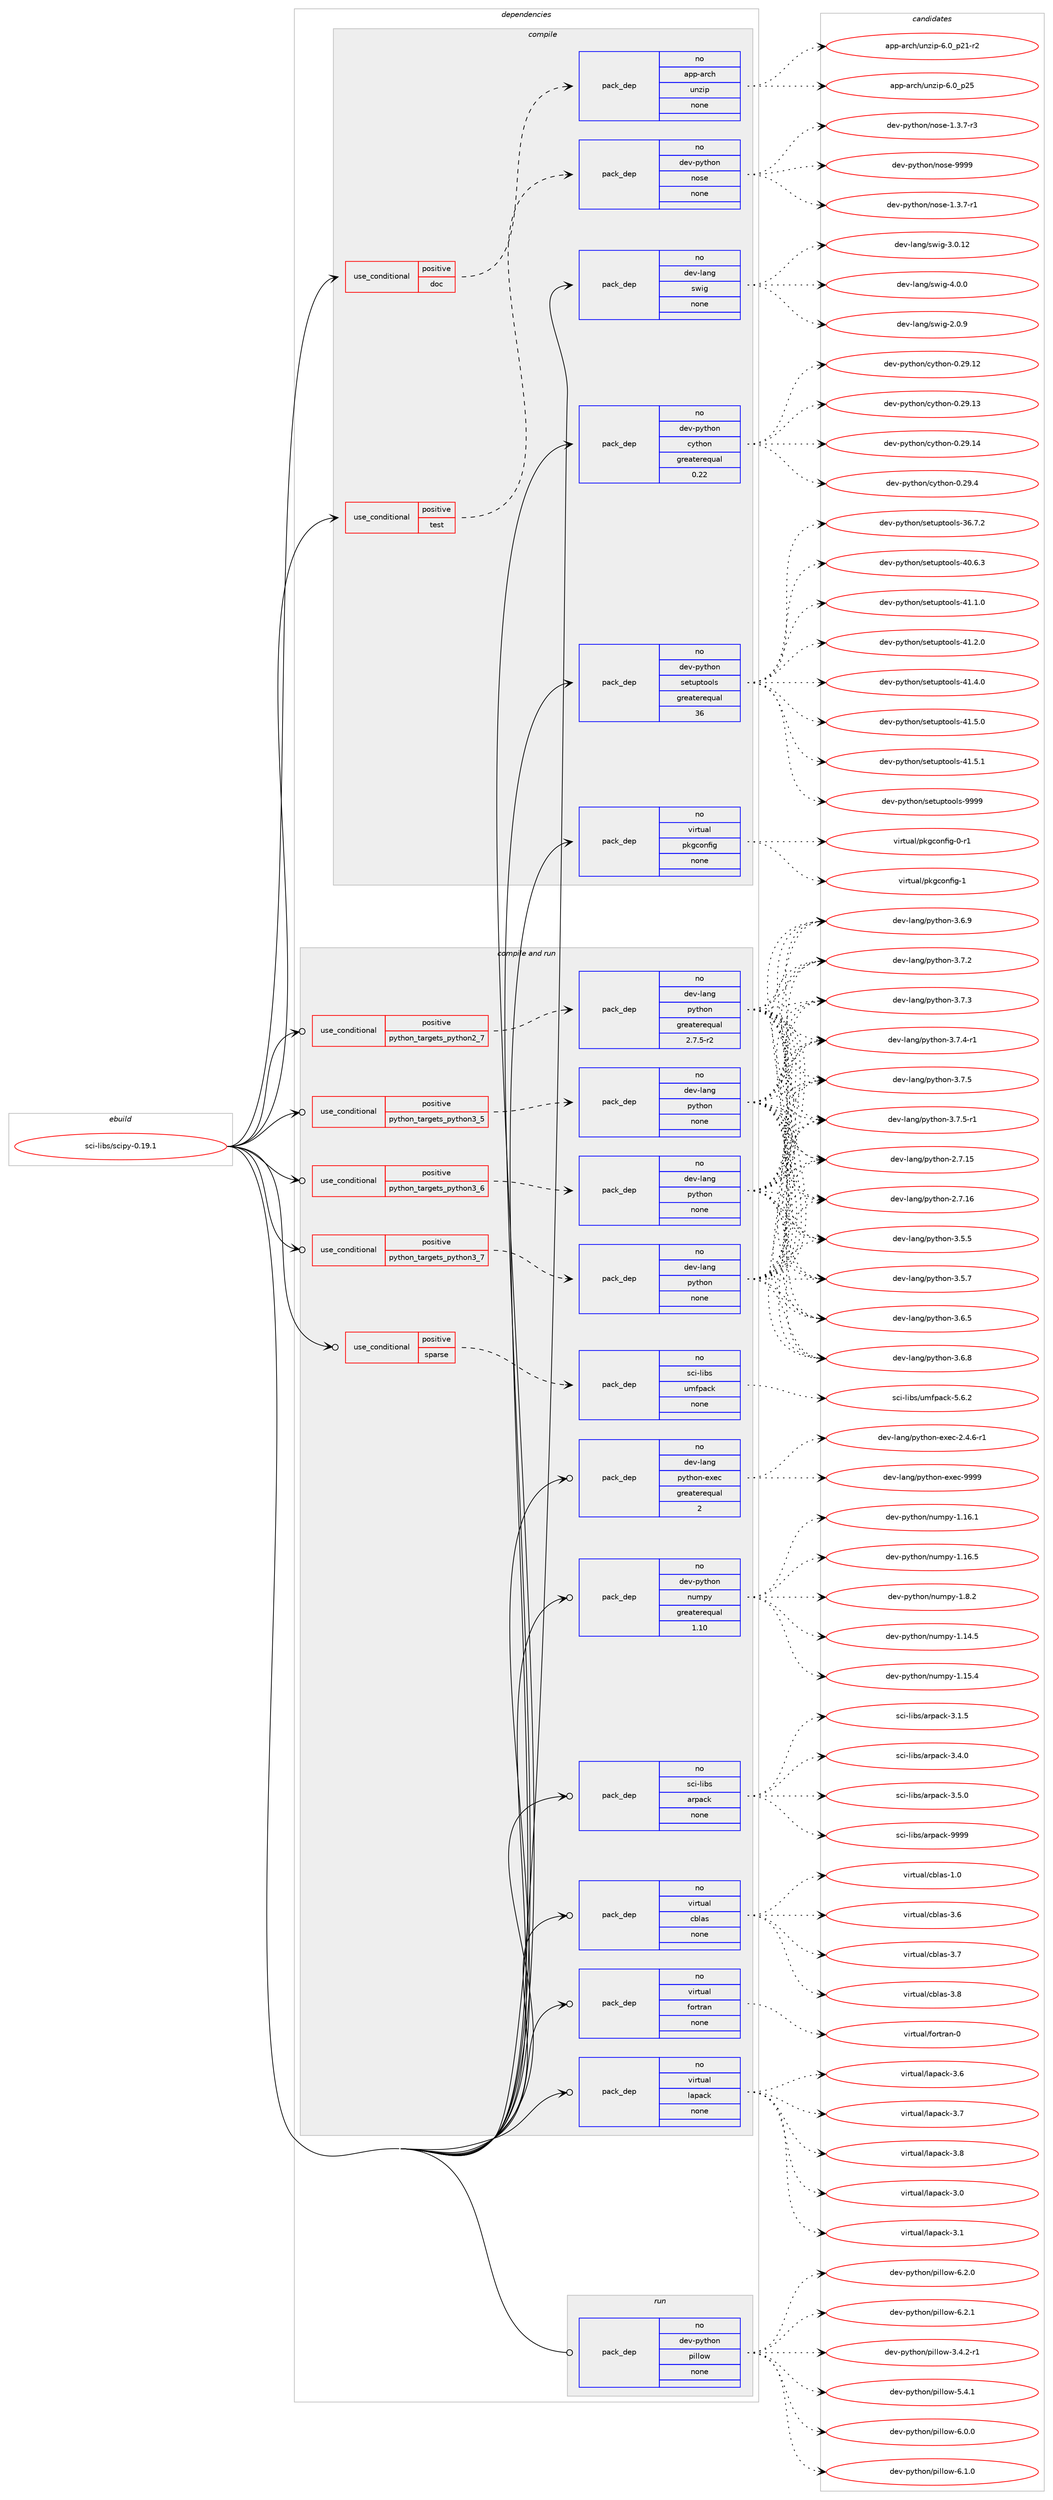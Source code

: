 digraph prolog {

# *************
# Graph options
# *************

newrank=true;
concentrate=true;
compound=true;
graph [rankdir=LR,fontname=Helvetica,fontsize=10,ranksep=1.5];#, ranksep=2.5, nodesep=0.2];
edge  [arrowhead=vee];
node  [fontname=Helvetica,fontsize=10];

# **********
# The ebuild
# **********

subgraph cluster_leftcol {
color=gray;
rank=same;
label=<<i>ebuild</i>>;
id [label="sci-libs/scipy-0.19.1", color=red, width=4, href="../sci-libs/scipy-0.19.1.svg"];
}

# ****************
# The dependencies
# ****************

subgraph cluster_midcol {
color=gray;
label=<<i>dependencies</i>>;
subgraph cluster_compile {
fillcolor="#eeeeee";
style=filled;
label=<<i>compile</i>>;
subgraph cond208738 {
dependency859651 [label=<<TABLE BORDER="0" CELLBORDER="1" CELLSPACING="0" CELLPADDING="4"><TR><TD ROWSPAN="3" CELLPADDING="10">use_conditional</TD></TR><TR><TD>positive</TD></TR><TR><TD>doc</TD></TR></TABLE>>, shape=none, color=red];
subgraph pack635724 {
dependency859652 [label=<<TABLE BORDER="0" CELLBORDER="1" CELLSPACING="0" CELLPADDING="4" WIDTH="220"><TR><TD ROWSPAN="6" CELLPADDING="30">pack_dep</TD></TR><TR><TD WIDTH="110">no</TD></TR><TR><TD>app-arch</TD></TR><TR><TD>unzip</TD></TR><TR><TD>none</TD></TR><TR><TD></TD></TR></TABLE>>, shape=none, color=blue];
}
dependency859651:e -> dependency859652:w [weight=20,style="dashed",arrowhead="vee"];
}
id:e -> dependency859651:w [weight=20,style="solid",arrowhead="vee"];
subgraph cond208739 {
dependency859653 [label=<<TABLE BORDER="0" CELLBORDER="1" CELLSPACING="0" CELLPADDING="4"><TR><TD ROWSPAN="3" CELLPADDING="10">use_conditional</TD></TR><TR><TD>positive</TD></TR><TR><TD>test</TD></TR></TABLE>>, shape=none, color=red];
subgraph pack635725 {
dependency859654 [label=<<TABLE BORDER="0" CELLBORDER="1" CELLSPACING="0" CELLPADDING="4" WIDTH="220"><TR><TD ROWSPAN="6" CELLPADDING="30">pack_dep</TD></TR><TR><TD WIDTH="110">no</TD></TR><TR><TD>dev-python</TD></TR><TR><TD>nose</TD></TR><TR><TD>none</TD></TR><TR><TD></TD></TR></TABLE>>, shape=none, color=blue];
}
dependency859653:e -> dependency859654:w [weight=20,style="dashed",arrowhead="vee"];
}
id:e -> dependency859653:w [weight=20,style="solid",arrowhead="vee"];
subgraph pack635726 {
dependency859655 [label=<<TABLE BORDER="0" CELLBORDER="1" CELLSPACING="0" CELLPADDING="4" WIDTH="220"><TR><TD ROWSPAN="6" CELLPADDING="30">pack_dep</TD></TR><TR><TD WIDTH="110">no</TD></TR><TR><TD>dev-lang</TD></TR><TR><TD>swig</TD></TR><TR><TD>none</TD></TR><TR><TD></TD></TR></TABLE>>, shape=none, color=blue];
}
id:e -> dependency859655:w [weight=20,style="solid",arrowhead="vee"];
subgraph pack635727 {
dependency859656 [label=<<TABLE BORDER="0" CELLBORDER="1" CELLSPACING="0" CELLPADDING="4" WIDTH="220"><TR><TD ROWSPAN="6" CELLPADDING="30">pack_dep</TD></TR><TR><TD WIDTH="110">no</TD></TR><TR><TD>dev-python</TD></TR><TR><TD>cython</TD></TR><TR><TD>greaterequal</TD></TR><TR><TD>0.22</TD></TR></TABLE>>, shape=none, color=blue];
}
id:e -> dependency859656:w [weight=20,style="solid",arrowhead="vee"];
subgraph pack635728 {
dependency859657 [label=<<TABLE BORDER="0" CELLBORDER="1" CELLSPACING="0" CELLPADDING="4" WIDTH="220"><TR><TD ROWSPAN="6" CELLPADDING="30">pack_dep</TD></TR><TR><TD WIDTH="110">no</TD></TR><TR><TD>dev-python</TD></TR><TR><TD>setuptools</TD></TR><TR><TD>greaterequal</TD></TR><TR><TD>36</TD></TR></TABLE>>, shape=none, color=blue];
}
id:e -> dependency859657:w [weight=20,style="solid",arrowhead="vee"];
subgraph pack635729 {
dependency859658 [label=<<TABLE BORDER="0" CELLBORDER="1" CELLSPACING="0" CELLPADDING="4" WIDTH="220"><TR><TD ROWSPAN="6" CELLPADDING="30">pack_dep</TD></TR><TR><TD WIDTH="110">no</TD></TR><TR><TD>virtual</TD></TR><TR><TD>pkgconfig</TD></TR><TR><TD>none</TD></TR><TR><TD></TD></TR></TABLE>>, shape=none, color=blue];
}
id:e -> dependency859658:w [weight=20,style="solid",arrowhead="vee"];
}
subgraph cluster_compileandrun {
fillcolor="#eeeeee";
style=filled;
label=<<i>compile and run</i>>;
subgraph cond208740 {
dependency859659 [label=<<TABLE BORDER="0" CELLBORDER="1" CELLSPACING="0" CELLPADDING="4"><TR><TD ROWSPAN="3" CELLPADDING="10">use_conditional</TD></TR><TR><TD>positive</TD></TR><TR><TD>python_targets_python2_7</TD></TR></TABLE>>, shape=none, color=red];
subgraph pack635730 {
dependency859660 [label=<<TABLE BORDER="0" CELLBORDER="1" CELLSPACING="0" CELLPADDING="4" WIDTH="220"><TR><TD ROWSPAN="6" CELLPADDING="30">pack_dep</TD></TR><TR><TD WIDTH="110">no</TD></TR><TR><TD>dev-lang</TD></TR><TR><TD>python</TD></TR><TR><TD>greaterequal</TD></TR><TR><TD>2.7.5-r2</TD></TR></TABLE>>, shape=none, color=blue];
}
dependency859659:e -> dependency859660:w [weight=20,style="dashed",arrowhead="vee"];
}
id:e -> dependency859659:w [weight=20,style="solid",arrowhead="odotvee"];
subgraph cond208741 {
dependency859661 [label=<<TABLE BORDER="0" CELLBORDER="1" CELLSPACING="0" CELLPADDING="4"><TR><TD ROWSPAN="3" CELLPADDING="10">use_conditional</TD></TR><TR><TD>positive</TD></TR><TR><TD>python_targets_python3_5</TD></TR></TABLE>>, shape=none, color=red];
subgraph pack635731 {
dependency859662 [label=<<TABLE BORDER="0" CELLBORDER="1" CELLSPACING="0" CELLPADDING="4" WIDTH="220"><TR><TD ROWSPAN="6" CELLPADDING="30">pack_dep</TD></TR><TR><TD WIDTH="110">no</TD></TR><TR><TD>dev-lang</TD></TR><TR><TD>python</TD></TR><TR><TD>none</TD></TR><TR><TD></TD></TR></TABLE>>, shape=none, color=blue];
}
dependency859661:e -> dependency859662:w [weight=20,style="dashed",arrowhead="vee"];
}
id:e -> dependency859661:w [weight=20,style="solid",arrowhead="odotvee"];
subgraph cond208742 {
dependency859663 [label=<<TABLE BORDER="0" CELLBORDER="1" CELLSPACING="0" CELLPADDING="4"><TR><TD ROWSPAN="3" CELLPADDING="10">use_conditional</TD></TR><TR><TD>positive</TD></TR><TR><TD>python_targets_python3_6</TD></TR></TABLE>>, shape=none, color=red];
subgraph pack635732 {
dependency859664 [label=<<TABLE BORDER="0" CELLBORDER="1" CELLSPACING="0" CELLPADDING="4" WIDTH="220"><TR><TD ROWSPAN="6" CELLPADDING="30">pack_dep</TD></TR><TR><TD WIDTH="110">no</TD></TR><TR><TD>dev-lang</TD></TR><TR><TD>python</TD></TR><TR><TD>none</TD></TR><TR><TD></TD></TR></TABLE>>, shape=none, color=blue];
}
dependency859663:e -> dependency859664:w [weight=20,style="dashed",arrowhead="vee"];
}
id:e -> dependency859663:w [weight=20,style="solid",arrowhead="odotvee"];
subgraph cond208743 {
dependency859665 [label=<<TABLE BORDER="0" CELLBORDER="1" CELLSPACING="0" CELLPADDING="4"><TR><TD ROWSPAN="3" CELLPADDING="10">use_conditional</TD></TR><TR><TD>positive</TD></TR><TR><TD>python_targets_python3_7</TD></TR></TABLE>>, shape=none, color=red];
subgraph pack635733 {
dependency859666 [label=<<TABLE BORDER="0" CELLBORDER="1" CELLSPACING="0" CELLPADDING="4" WIDTH="220"><TR><TD ROWSPAN="6" CELLPADDING="30">pack_dep</TD></TR><TR><TD WIDTH="110">no</TD></TR><TR><TD>dev-lang</TD></TR><TR><TD>python</TD></TR><TR><TD>none</TD></TR><TR><TD></TD></TR></TABLE>>, shape=none, color=blue];
}
dependency859665:e -> dependency859666:w [weight=20,style="dashed",arrowhead="vee"];
}
id:e -> dependency859665:w [weight=20,style="solid",arrowhead="odotvee"];
subgraph cond208744 {
dependency859667 [label=<<TABLE BORDER="0" CELLBORDER="1" CELLSPACING="0" CELLPADDING="4"><TR><TD ROWSPAN="3" CELLPADDING="10">use_conditional</TD></TR><TR><TD>positive</TD></TR><TR><TD>sparse</TD></TR></TABLE>>, shape=none, color=red];
subgraph pack635734 {
dependency859668 [label=<<TABLE BORDER="0" CELLBORDER="1" CELLSPACING="0" CELLPADDING="4" WIDTH="220"><TR><TD ROWSPAN="6" CELLPADDING="30">pack_dep</TD></TR><TR><TD WIDTH="110">no</TD></TR><TR><TD>sci-libs</TD></TR><TR><TD>umfpack</TD></TR><TR><TD>none</TD></TR><TR><TD></TD></TR></TABLE>>, shape=none, color=blue];
}
dependency859667:e -> dependency859668:w [weight=20,style="dashed",arrowhead="vee"];
}
id:e -> dependency859667:w [weight=20,style="solid",arrowhead="odotvee"];
subgraph pack635735 {
dependency859669 [label=<<TABLE BORDER="0" CELLBORDER="1" CELLSPACING="0" CELLPADDING="4" WIDTH="220"><TR><TD ROWSPAN="6" CELLPADDING="30">pack_dep</TD></TR><TR><TD WIDTH="110">no</TD></TR><TR><TD>dev-lang</TD></TR><TR><TD>python-exec</TD></TR><TR><TD>greaterequal</TD></TR><TR><TD>2</TD></TR></TABLE>>, shape=none, color=blue];
}
id:e -> dependency859669:w [weight=20,style="solid",arrowhead="odotvee"];
subgraph pack635736 {
dependency859670 [label=<<TABLE BORDER="0" CELLBORDER="1" CELLSPACING="0" CELLPADDING="4" WIDTH="220"><TR><TD ROWSPAN="6" CELLPADDING="30">pack_dep</TD></TR><TR><TD WIDTH="110">no</TD></TR><TR><TD>dev-python</TD></TR><TR><TD>numpy</TD></TR><TR><TD>greaterequal</TD></TR><TR><TD>1.10</TD></TR></TABLE>>, shape=none, color=blue];
}
id:e -> dependency859670:w [weight=20,style="solid",arrowhead="odotvee"];
subgraph pack635737 {
dependency859671 [label=<<TABLE BORDER="0" CELLBORDER="1" CELLSPACING="0" CELLPADDING="4" WIDTH="220"><TR><TD ROWSPAN="6" CELLPADDING="30">pack_dep</TD></TR><TR><TD WIDTH="110">no</TD></TR><TR><TD>sci-libs</TD></TR><TR><TD>arpack</TD></TR><TR><TD>none</TD></TR><TR><TD></TD></TR></TABLE>>, shape=none, color=blue];
}
id:e -> dependency859671:w [weight=20,style="solid",arrowhead="odotvee"];
subgraph pack635738 {
dependency859672 [label=<<TABLE BORDER="0" CELLBORDER="1" CELLSPACING="0" CELLPADDING="4" WIDTH="220"><TR><TD ROWSPAN="6" CELLPADDING="30">pack_dep</TD></TR><TR><TD WIDTH="110">no</TD></TR><TR><TD>virtual</TD></TR><TR><TD>cblas</TD></TR><TR><TD>none</TD></TR><TR><TD></TD></TR></TABLE>>, shape=none, color=blue];
}
id:e -> dependency859672:w [weight=20,style="solid",arrowhead="odotvee"];
subgraph pack635739 {
dependency859673 [label=<<TABLE BORDER="0" CELLBORDER="1" CELLSPACING="0" CELLPADDING="4" WIDTH="220"><TR><TD ROWSPAN="6" CELLPADDING="30">pack_dep</TD></TR><TR><TD WIDTH="110">no</TD></TR><TR><TD>virtual</TD></TR><TR><TD>fortran</TD></TR><TR><TD>none</TD></TR><TR><TD></TD></TR></TABLE>>, shape=none, color=blue];
}
id:e -> dependency859673:w [weight=20,style="solid",arrowhead="odotvee"];
subgraph pack635740 {
dependency859674 [label=<<TABLE BORDER="0" CELLBORDER="1" CELLSPACING="0" CELLPADDING="4" WIDTH="220"><TR><TD ROWSPAN="6" CELLPADDING="30">pack_dep</TD></TR><TR><TD WIDTH="110">no</TD></TR><TR><TD>virtual</TD></TR><TR><TD>lapack</TD></TR><TR><TD>none</TD></TR><TR><TD></TD></TR></TABLE>>, shape=none, color=blue];
}
id:e -> dependency859674:w [weight=20,style="solid",arrowhead="odotvee"];
}
subgraph cluster_run {
fillcolor="#eeeeee";
style=filled;
label=<<i>run</i>>;
subgraph pack635741 {
dependency859675 [label=<<TABLE BORDER="0" CELLBORDER="1" CELLSPACING="0" CELLPADDING="4" WIDTH="220"><TR><TD ROWSPAN="6" CELLPADDING="30">pack_dep</TD></TR><TR><TD WIDTH="110">no</TD></TR><TR><TD>dev-python</TD></TR><TR><TD>pillow</TD></TR><TR><TD>none</TD></TR><TR><TD></TD></TR></TABLE>>, shape=none, color=blue];
}
id:e -> dependency859675:w [weight=20,style="solid",arrowhead="odot"];
}
}

# **************
# The candidates
# **************

subgraph cluster_choices {
rank=same;
color=gray;
label=<<i>candidates</i>>;

subgraph choice635724 {
color=black;
nodesep=1;
choice9711211245971149910447117110122105112455446489511250494511450 [label="app-arch/unzip-6.0_p21-r2", color=red, width=4,href="../app-arch/unzip-6.0_p21-r2.svg"];
choice971121124597114991044711711012210511245544648951125053 [label="app-arch/unzip-6.0_p25", color=red, width=4,href="../app-arch/unzip-6.0_p25.svg"];
dependency859652:e -> choice9711211245971149910447117110122105112455446489511250494511450:w [style=dotted,weight="100"];
dependency859652:e -> choice971121124597114991044711711012210511245544648951125053:w [style=dotted,weight="100"];
}
subgraph choice635725 {
color=black;
nodesep=1;
choice10010111845112121116104111110471101111151014549465146554511449 [label="dev-python/nose-1.3.7-r1", color=red, width=4,href="../dev-python/nose-1.3.7-r1.svg"];
choice10010111845112121116104111110471101111151014549465146554511451 [label="dev-python/nose-1.3.7-r3", color=red, width=4,href="../dev-python/nose-1.3.7-r3.svg"];
choice10010111845112121116104111110471101111151014557575757 [label="dev-python/nose-9999", color=red, width=4,href="../dev-python/nose-9999.svg"];
dependency859654:e -> choice10010111845112121116104111110471101111151014549465146554511449:w [style=dotted,weight="100"];
dependency859654:e -> choice10010111845112121116104111110471101111151014549465146554511451:w [style=dotted,weight="100"];
dependency859654:e -> choice10010111845112121116104111110471101111151014557575757:w [style=dotted,weight="100"];
}
subgraph choice635726 {
color=black;
nodesep=1;
choice100101118451089711010347115119105103455046484657 [label="dev-lang/swig-2.0.9", color=red, width=4,href="../dev-lang/swig-2.0.9.svg"];
choice10010111845108971101034711511910510345514648464950 [label="dev-lang/swig-3.0.12", color=red, width=4,href="../dev-lang/swig-3.0.12.svg"];
choice100101118451089711010347115119105103455246484648 [label="dev-lang/swig-4.0.0", color=red, width=4,href="../dev-lang/swig-4.0.0.svg"];
dependency859655:e -> choice100101118451089711010347115119105103455046484657:w [style=dotted,weight="100"];
dependency859655:e -> choice10010111845108971101034711511910510345514648464950:w [style=dotted,weight="100"];
dependency859655:e -> choice100101118451089711010347115119105103455246484648:w [style=dotted,weight="100"];
}
subgraph choice635727 {
color=black;
nodesep=1;
choice1001011184511212111610411111047991211161041111104548465057464950 [label="dev-python/cython-0.29.12", color=red, width=4,href="../dev-python/cython-0.29.12.svg"];
choice1001011184511212111610411111047991211161041111104548465057464951 [label="dev-python/cython-0.29.13", color=red, width=4,href="../dev-python/cython-0.29.13.svg"];
choice1001011184511212111610411111047991211161041111104548465057464952 [label="dev-python/cython-0.29.14", color=red, width=4,href="../dev-python/cython-0.29.14.svg"];
choice10010111845112121116104111110479912111610411111045484650574652 [label="dev-python/cython-0.29.4", color=red, width=4,href="../dev-python/cython-0.29.4.svg"];
dependency859656:e -> choice1001011184511212111610411111047991211161041111104548465057464950:w [style=dotted,weight="100"];
dependency859656:e -> choice1001011184511212111610411111047991211161041111104548465057464951:w [style=dotted,weight="100"];
dependency859656:e -> choice1001011184511212111610411111047991211161041111104548465057464952:w [style=dotted,weight="100"];
dependency859656:e -> choice10010111845112121116104111110479912111610411111045484650574652:w [style=dotted,weight="100"];
}
subgraph choice635728 {
color=black;
nodesep=1;
choice100101118451121211161041111104711510111611711211611111110811545515446554650 [label="dev-python/setuptools-36.7.2", color=red, width=4,href="../dev-python/setuptools-36.7.2.svg"];
choice100101118451121211161041111104711510111611711211611111110811545524846544651 [label="dev-python/setuptools-40.6.3", color=red, width=4,href="../dev-python/setuptools-40.6.3.svg"];
choice100101118451121211161041111104711510111611711211611111110811545524946494648 [label="dev-python/setuptools-41.1.0", color=red, width=4,href="../dev-python/setuptools-41.1.0.svg"];
choice100101118451121211161041111104711510111611711211611111110811545524946504648 [label="dev-python/setuptools-41.2.0", color=red, width=4,href="../dev-python/setuptools-41.2.0.svg"];
choice100101118451121211161041111104711510111611711211611111110811545524946524648 [label="dev-python/setuptools-41.4.0", color=red, width=4,href="../dev-python/setuptools-41.4.0.svg"];
choice100101118451121211161041111104711510111611711211611111110811545524946534648 [label="dev-python/setuptools-41.5.0", color=red, width=4,href="../dev-python/setuptools-41.5.0.svg"];
choice100101118451121211161041111104711510111611711211611111110811545524946534649 [label="dev-python/setuptools-41.5.1", color=red, width=4,href="../dev-python/setuptools-41.5.1.svg"];
choice10010111845112121116104111110471151011161171121161111111081154557575757 [label="dev-python/setuptools-9999", color=red, width=4,href="../dev-python/setuptools-9999.svg"];
dependency859657:e -> choice100101118451121211161041111104711510111611711211611111110811545515446554650:w [style=dotted,weight="100"];
dependency859657:e -> choice100101118451121211161041111104711510111611711211611111110811545524846544651:w [style=dotted,weight="100"];
dependency859657:e -> choice100101118451121211161041111104711510111611711211611111110811545524946494648:w [style=dotted,weight="100"];
dependency859657:e -> choice100101118451121211161041111104711510111611711211611111110811545524946504648:w [style=dotted,weight="100"];
dependency859657:e -> choice100101118451121211161041111104711510111611711211611111110811545524946524648:w [style=dotted,weight="100"];
dependency859657:e -> choice100101118451121211161041111104711510111611711211611111110811545524946534648:w [style=dotted,weight="100"];
dependency859657:e -> choice100101118451121211161041111104711510111611711211611111110811545524946534649:w [style=dotted,weight="100"];
dependency859657:e -> choice10010111845112121116104111110471151011161171121161111111081154557575757:w [style=dotted,weight="100"];
}
subgraph choice635729 {
color=black;
nodesep=1;
choice11810511411611797108471121071039911111010210510345484511449 [label="virtual/pkgconfig-0-r1", color=red, width=4,href="../virtual/pkgconfig-0-r1.svg"];
choice1181051141161179710847112107103991111101021051034549 [label="virtual/pkgconfig-1", color=red, width=4,href="../virtual/pkgconfig-1.svg"];
dependency859658:e -> choice11810511411611797108471121071039911111010210510345484511449:w [style=dotted,weight="100"];
dependency859658:e -> choice1181051141161179710847112107103991111101021051034549:w [style=dotted,weight="100"];
}
subgraph choice635730 {
color=black;
nodesep=1;
choice10010111845108971101034711212111610411111045504655464953 [label="dev-lang/python-2.7.15", color=red, width=4,href="../dev-lang/python-2.7.15.svg"];
choice10010111845108971101034711212111610411111045504655464954 [label="dev-lang/python-2.7.16", color=red, width=4,href="../dev-lang/python-2.7.16.svg"];
choice100101118451089711010347112121116104111110455146534653 [label="dev-lang/python-3.5.5", color=red, width=4,href="../dev-lang/python-3.5.5.svg"];
choice100101118451089711010347112121116104111110455146534655 [label="dev-lang/python-3.5.7", color=red, width=4,href="../dev-lang/python-3.5.7.svg"];
choice100101118451089711010347112121116104111110455146544653 [label="dev-lang/python-3.6.5", color=red, width=4,href="../dev-lang/python-3.6.5.svg"];
choice100101118451089711010347112121116104111110455146544656 [label="dev-lang/python-3.6.8", color=red, width=4,href="../dev-lang/python-3.6.8.svg"];
choice100101118451089711010347112121116104111110455146544657 [label="dev-lang/python-3.6.9", color=red, width=4,href="../dev-lang/python-3.6.9.svg"];
choice100101118451089711010347112121116104111110455146554650 [label="dev-lang/python-3.7.2", color=red, width=4,href="../dev-lang/python-3.7.2.svg"];
choice100101118451089711010347112121116104111110455146554651 [label="dev-lang/python-3.7.3", color=red, width=4,href="../dev-lang/python-3.7.3.svg"];
choice1001011184510897110103471121211161041111104551465546524511449 [label="dev-lang/python-3.7.4-r1", color=red, width=4,href="../dev-lang/python-3.7.4-r1.svg"];
choice100101118451089711010347112121116104111110455146554653 [label="dev-lang/python-3.7.5", color=red, width=4,href="../dev-lang/python-3.7.5.svg"];
choice1001011184510897110103471121211161041111104551465546534511449 [label="dev-lang/python-3.7.5-r1", color=red, width=4,href="../dev-lang/python-3.7.5-r1.svg"];
dependency859660:e -> choice10010111845108971101034711212111610411111045504655464953:w [style=dotted,weight="100"];
dependency859660:e -> choice10010111845108971101034711212111610411111045504655464954:w [style=dotted,weight="100"];
dependency859660:e -> choice100101118451089711010347112121116104111110455146534653:w [style=dotted,weight="100"];
dependency859660:e -> choice100101118451089711010347112121116104111110455146534655:w [style=dotted,weight="100"];
dependency859660:e -> choice100101118451089711010347112121116104111110455146544653:w [style=dotted,weight="100"];
dependency859660:e -> choice100101118451089711010347112121116104111110455146544656:w [style=dotted,weight="100"];
dependency859660:e -> choice100101118451089711010347112121116104111110455146544657:w [style=dotted,weight="100"];
dependency859660:e -> choice100101118451089711010347112121116104111110455146554650:w [style=dotted,weight="100"];
dependency859660:e -> choice100101118451089711010347112121116104111110455146554651:w [style=dotted,weight="100"];
dependency859660:e -> choice1001011184510897110103471121211161041111104551465546524511449:w [style=dotted,weight="100"];
dependency859660:e -> choice100101118451089711010347112121116104111110455146554653:w [style=dotted,weight="100"];
dependency859660:e -> choice1001011184510897110103471121211161041111104551465546534511449:w [style=dotted,weight="100"];
}
subgraph choice635731 {
color=black;
nodesep=1;
choice10010111845108971101034711212111610411111045504655464953 [label="dev-lang/python-2.7.15", color=red, width=4,href="../dev-lang/python-2.7.15.svg"];
choice10010111845108971101034711212111610411111045504655464954 [label="dev-lang/python-2.7.16", color=red, width=4,href="../dev-lang/python-2.7.16.svg"];
choice100101118451089711010347112121116104111110455146534653 [label="dev-lang/python-3.5.5", color=red, width=4,href="../dev-lang/python-3.5.5.svg"];
choice100101118451089711010347112121116104111110455146534655 [label="dev-lang/python-3.5.7", color=red, width=4,href="../dev-lang/python-3.5.7.svg"];
choice100101118451089711010347112121116104111110455146544653 [label="dev-lang/python-3.6.5", color=red, width=4,href="../dev-lang/python-3.6.5.svg"];
choice100101118451089711010347112121116104111110455146544656 [label="dev-lang/python-3.6.8", color=red, width=4,href="../dev-lang/python-3.6.8.svg"];
choice100101118451089711010347112121116104111110455146544657 [label="dev-lang/python-3.6.9", color=red, width=4,href="../dev-lang/python-3.6.9.svg"];
choice100101118451089711010347112121116104111110455146554650 [label="dev-lang/python-3.7.2", color=red, width=4,href="../dev-lang/python-3.7.2.svg"];
choice100101118451089711010347112121116104111110455146554651 [label="dev-lang/python-3.7.3", color=red, width=4,href="../dev-lang/python-3.7.3.svg"];
choice1001011184510897110103471121211161041111104551465546524511449 [label="dev-lang/python-3.7.4-r1", color=red, width=4,href="../dev-lang/python-3.7.4-r1.svg"];
choice100101118451089711010347112121116104111110455146554653 [label="dev-lang/python-3.7.5", color=red, width=4,href="../dev-lang/python-3.7.5.svg"];
choice1001011184510897110103471121211161041111104551465546534511449 [label="dev-lang/python-3.7.5-r1", color=red, width=4,href="../dev-lang/python-3.7.5-r1.svg"];
dependency859662:e -> choice10010111845108971101034711212111610411111045504655464953:w [style=dotted,weight="100"];
dependency859662:e -> choice10010111845108971101034711212111610411111045504655464954:w [style=dotted,weight="100"];
dependency859662:e -> choice100101118451089711010347112121116104111110455146534653:w [style=dotted,weight="100"];
dependency859662:e -> choice100101118451089711010347112121116104111110455146534655:w [style=dotted,weight="100"];
dependency859662:e -> choice100101118451089711010347112121116104111110455146544653:w [style=dotted,weight="100"];
dependency859662:e -> choice100101118451089711010347112121116104111110455146544656:w [style=dotted,weight="100"];
dependency859662:e -> choice100101118451089711010347112121116104111110455146544657:w [style=dotted,weight="100"];
dependency859662:e -> choice100101118451089711010347112121116104111110455146554650:w [style=dotted,weight="100"];
dependency859662:e -> choice100101118451089711010347112121116104111110455146554651:w [style=dotted,weight="100"];
dependency859662:e -> choice1001011184510897110103471121211161041111104551465546524511449:w [style=dotted,weight="100"];
dependency859662:e -> choice100101118451089711010347112121116104111110455146554653:w [style=dotted,weight="100"];
dependency859662:e -> choice1001011184510897110103471121211161041111104551465546534511449:w [style=dotted,weight="100"];
}
subgraph choice635732 {
color=black;
nodesep=1;
choice10010111845108971101034711212111610411111045504655464953 [label="dev-lang/python-2.7.15", color=red, width=4,href="../dev-lang/python-2.7.15.svg"];
choice10010111845108971101034711212111610411111045504655464954 [label="dev-lang/python-2.7.16", color=red, width=4,href="../dev-lang/python-2.7.16.svg"];
choice100101118451089711010347112121116104111110455146534653 [label="dev-lang/python-3.5.5", color=red, width=4,href="../dev-lang/python-3.5.5.svg"];
choice100101118451089711010347112121116104111110455146534655 [label="dev-lang/python-3.5.7", color=red, width=4,href="../dev-lang/python-3.5.7.svg"];
choice100101118451089711010347112121116104111110455146544653 [label="dev-lang/python-3.6.5", color=red, width=4,href="../dev-lang/python-3.6.5.svg"];
choice100101118451089711010347112121116104111110455146544656 [label="dev-lang/python-3.6.8", color=red, width=4,href="../dev-lang/python-3.6.8.svg"];
choice100101118451089711010347112121116104111110455146544657 [label="dev-lang/python-3.6.9", color=red, width=4,href="../dev-lang/python-3.6.9.svg"];
choice100101118451089711010347112121116104111110455146554650 [label="dev-lang/python-3.7.2", color=red, width=4,href="../dev-lang/python-3.7.2.svg"];
choice100101118451089711010347112121116104111110455146554651 [label="dev-lang/python-3.7.3", color=red, width=4,href="../dev-lang/python-3.7.3.svg"];
choice1001011184510897110103471121211161041111104551465546524511449 [label="dev-lang/python-3.7.4-r1", color=red, width=4,href="../dev-lang/python-3.7.4-r1.svg"];
choice100101118451089711010347112121116104111110455146554653 [label="dev-lang/python-3.7.5", color=red, width=4,href="../dev-lang/python-3.7.5.svg"];
choice1001011184510897110103471121211161041111104551465546534511449 [label="dev-lang/python-3.7.5-r1", color=red, width=4,href="../dev-lang/python-3.7.5-r1.svg"];
dependency859664:e -> choice10010111845108971101034711212111610411111045504655464953:w [style=dotted,weight="100"];
dependency859664:e -> choice10010111845108971101034711212111610411111045504655464954:w [style=dotted,weight="100"];
dependency859664:e -> choice100101118451089711010347112121116104111110455146534653:w [style=dotted,weight="100"];
dependency859664:e -> choice100101118451089711010347112121116104111110455146534655:w [style=dotted,weight="100"];
dependency859664:e -> choice100101118451089711010347112121116104111110455146544653:w [style=dotted,weight="100"];
dependency859664:e -> choice100101118451089711010347112121116104111110455146544656:w [style=dotted,weight="100"];
dependency859664:e -> choice100101118451089711010347112121116104111110455146544657:w [style=dotted,weight="100"];
dependency859664:e -> choice100101118451089711010347112121116104111110455146554650:w [style=dotted,weight="100"];
dependency859664:e -> choice100101118451089711010347112121116104111110455146554651:w [style=dotted,weight="100"];
dependency859664:e -> choice1001011184510897110103471121211161041111104551465546524511449:w [style=dotted,weight="100"];
dependency859664:e -> choice100101118451089711010347112121116104111110455146554653:w [style=dotted,weight="100"];
dependency859664:e -> choice1001011184510897110103471121211161041111104551465546534511449:w [style=dotted,weight="100"];
}
subgraph choice635733 {
color=black;
nodesep=1;
choice10010111845108971101034711212111610411111045504655464953 [label="dev-lang/python-2.7.15", color=red, width=4,href="../dev-lang/python-2.7.15.svg"];
choice10010111845108971101034711212111610411111045504655464954 [label="dev-lang/python-2.7.16", color=red, width=4,href="../dev-lang/python-2.7.16.svg"];
choice100101118451089711010347112121116104111110455146534653 [label="dev-lang/python-3.5.5", color=red, width=4,href="../dev-lang/python-3.5.5.svg"];
choice100101118451089711010347112121116104111110455146534655 [label="dev-lang/python-3.5.7", color=red, width=4,href="../dev-lang/python-3.5.7.svg"];
choice100101118451089711010347112121116104111110455146544653 [label="dev-lang/python-3.6.5", color=red, width=4,href="../dev-lang/python-3.6.5.svg"];
choice100101118451089711010347112121116104111110455146544656 [label="dev-lang/python-3.6.8", color=red, width=4,href="../dev-lang/python-3.6.8.svg"];
choice100101118451089711010347112121116104111110455146544657 [label="dev-lang/python-3.6.9", color=red, width=4,href="../dev-lang/python-3.6.9.svg"];
choice100101118451089711010347112121116104111110455146554650 [label="dev-lang/python-3.7.2", color=red, width=4,href="../dev-lang/python-3.7.2.svg"];
choice100101118451089711010347112121116104111110455146554651 [label="dev-lang/python-3.7.3", color=red, width=4,href="../dev-lang/python-3.7.3.svg"];
choice1001011184510897110103471121211161041111104551465546524511449 [label="dev-lang/python-3.7.4-r1", color=red, width=4,href="../dev-lang/python-3.7.4-r1.svg"];
choice100101118451089711010347112121116104111110455146554653 [label="dev-lang/python-3.7.5", color=red, width=4,href="../dev-lang/python-3.7.5.svg"];
choice1001011184510897110103471121211161041111104551465546534511449 [label="dev-lang/python-3.7.5-r1", color=red, width=4,href="../dev-lang/python-3.7.5-r1.svg"];
dependency859666:e -> choice10010111845108971101034711212111610411111045504655464953:w [style=dotted,weight="100"];
dependency859666:e -> choice10010111845108971101034711212111610411111045504655464954:w [style=dotted,weight="100"];
dependency859666:e -> choice100101118451089711010347112121116104111110455146534653:w [style=dotted,weight="100"];
dependency859666:e -> choice100101118451089711010347112121116104111110455146534655:w [style=dotted,weight="100"];
dependency859666:e -> choice100101118451089711010347112121116104111110455146544653:w [style=dotted,weight="100"];
dependency859666:e -> choice100101118451089711010347112121116104111110455146544656:w [style=dotted,weight="100"];
dependency859666:e -> choice100101118451089711010347112121116104111110455146544657:w [style=dotted,weight="100"];
dependency859666:e -> choice100101118451089711010347112121116104111110455146554650:w [style=dotted,weight="100"];
dependency859666:e -> choice100101118451089711010347112121116104111110455146554651:w [style=dotted,weight="100"];
dependency859666:e -> choice1001011184510897110103471121211161041111104551465546524511449:w [style=dotted,weight="100"];
dependency859666:e -> choice100101118451089711010347112121116104111110455146554653:w [style=dotted,weight="100"];
dependency859666:e -> choice1001011184510897110103471121211161041111104551465546534511449:w [style=dotted,weight="100"];
}
subgraph choice635734 {
color=black;
nodesep=1;
choice115991054510810598115471171091021129799107455346544650 [label="sci-libs/umfpack-5.6.2", color=red, width=4,href="../sci-libs/umfpack-5.6.2.svg"];
dependency859668:e -> choice115991054510810598115471171091021129799107455346544650:w [style=dotted,weight="100"];
}
subgraph choice635735 {
color=black;
nodesep=1;
choice10010111845108971101034711212111610411111045101120101994550465246544511449 [label="dev-lang/python-exec-2.4.6-r1", color=red, width=4,href="../dev-lang/python-exec-2.4.6-r1.svg"];
choice10010111845108971101034711212111610411111045101120101994557575757 [label="dev-lang/python-exec-9999", color=red, width=4,href="../dev-lang/python-exec-9999.svg"];
dependency859669:e -> choice10010111845108971101034711212111610411111045101120101994550465246544511449:w [style=dotted,weight="100"];
dependency859669:e -> choice10010111845108971101034711212111610411111045101120101994557575757:w [style=dotted,weight="100"];
}
subgraph choice635736 {
color=black;
nodesep=1;
choice100101118451121211161041111104711011710911212145494649524653 [label="dev-python/numpy-1.14.5", color=red, width=4,href="../dev-python/numpy-1.14.5.svg"];
choice100101118451121211161041111104711011710911212145494649534652 [label="dev-python/numpy-1.15.4", color=red, width=4,href="../dev-python/numpy-1.15.4.svg"];
choice100101118451121211161041111104711011710911212145494649544649 [label="dev-python/numpy-1.16.1", color=red, width=4,href="../dev-python/numpy-1.16.1.svg"];
choice100101118451121211161041111104711011710911212145494649544653 [label="dev-python/numpy-1.16.5", color=red, width=4,href="../dev-python/numpy-1.16.5.svg"];
choice1001011184511212111610411111047110117109112121454946564650 [label="dev-python/numpy-1.8.2", color=red, width=4,href="../dev-python/numpy-1.8.2.svg"];
dependency859670:e -> choice100101118451121211161041111104711011710911212145494649524653:w [style=dotted,weight="100"];
dependency859670:e -> choice100101118451121211161041111104711011710911212145494649534652:w [style=dotted,weight="100"];
dependency859670:e -> choice100101118451121211161041111104711011710911212145494649544649:w [style=dotted,weight="100"];
dependency859670:e -> choice100101118451121211161041111104711011710911212145494649544653:w [style=dotted,weight="100"];
dependency859670:e -> choice1001011184511212111610411111047110117109112121454946564650:w [style=dotted,weight="100"];
}
subgraph choice635737 {
color=black;
nodesep=1;
choice11599105451081059811547971141129799107455146494653 [label="sci-libs/arpack-3.1.5", color=red, width=4,href="../sci-libs/arpack-3.1.5.svg"];
choice11599105451081059811547971141129799107455146524648 [label="sci-libs/arpack-3.4.0", color=red, width=4,href="../sci-libs/arpack-3.4.0.svg"];
choice11599105451081059811547971141129799107455146534648 [label="sci-libs/arpack-3.5.0", color=red, width=4,href="../sci-libs/arpack-3.5.0.svg"];
choice115991054510810598115479711411297991074557575757 [label="sci-libs/arpack-9999", color=red, width=4,href="../sci-libs/arpack-9999.svg"];
dependency859671:e -> choice11599105451081059811547971141129799107455146494653:w [style=dotted,weight="100"];
dependency859671:e -> choice11599105451081059811547971141129799107455146524648:w [style=dotted,weight="100"];
dependency859671:e -> choice11599105451081059811547971141129799107455146534648:w [style=dotted,weight="100"];
dependency859671:e -> choice115991054510810598115479711411297991074557575757:w [style=dotted,weight="100"];
}
subgraph choice635738 {
color=black;
nodesep=1;
choice118105114116117971084799981089711545494648 [label="virtual/cblas-1.0", color=red, width=4,href="../virtual/cblas-1.0.svg"];
choice118105114116117971084799981089711545514654 [label="virtual/cblas-3.6", color=red, width=4,href="../virtual/cblas-3.6.svg"];
choice118105114116117971084799981089711545514655 [label="virtual/cblas-3.7", color=red, width=4,href="../virtual/cblas-3.7.svg"];
choice118105114116117971084799981089711545514656 [label="virtual/cblas-3.8", color=red, width=4,href="../virtual/cblas-3.8.svg"];
dependency859672:e -> choice118105114116117971084799981089711545494648:w [style=dotted,weight="100"];
dependency859672:e -> choice118105114116117971084799981089711545514654:w [style=dotted,weight="100"];
dependency859672:e -> choice118105114116117971084799981089711545514655:w [style=dotted,weight="100"];
dependency859672:e -> choice118105114116117971084799981089711545514656:w [style=dotted,weight="100"];
}
subgraph choice635739 {
color=black;
nodesep=1;
choice1181051141161179710847102111114116114971104548 [label="virtual/fortran-0", color=red, width=4,href="../virtual/fortran-0.svg"];
dependency859673:e -> choice1181051141161179710847102111114116114971104548:w [style=dotted,weight="100"];
}
subgraph choice635740 {
color=black;
nodesep=1;
choice118105114116117971084710897112979910745514648 [label="virtual/lapack-3.0", color=red, width=4,href="../virtual/lapack-3.0.svg"];
choice118105114116117971084710897112979910745514649 [label="virtual/lapack-3.1", color=red, width=4,href="../virtual/lapack-3.1.svg"];
choice118105114116117971084710897112979910745514654 [label="virtual/lapack-3.6", color=red, width=4,href="../virtual/lapack-3.6.svg"];
choice118105114116117971084710897112979910745514655 [label="virtual/lapack-3.7", color=red, width=4,href="../virtual/lapack-3.7.svg"];
choice118105114116117971084710897112979910745514656 [label="virtual/lapack-3.8", color=red, width=4,href="../virtual/lapack-3.8.svg"];
dependency859674:e -> choice118105114116117971084710897112979910745514648:w [style=dotted,weight="100"];
dependency859674:e -> choice118105114116117971084710897112979910745514649:w [style=dotted,weight="100"];
dependency859674:e -> choice118105114116117971084710897112979910745514654:w [style=dotted,weight="100"];
dependency859674:e -> choice118105114116117971084710897112979910745514655:w [style=dotted,weight="100"];
dependency859674:e -> choice118105114116117971084710897112979910745514656:w [style=dotted,weight="100"];
}
subgraph choice635741 {
color=black;
nodesep=1;
choice10010111845112121116104111110471121051081081111194551465246504511449 [label="dev-python/pillow-3.4.2-r1", color=red, width=4,href="../dev-python/pillow-3.4.2-r1.svg"];
choice1001011184511212111610411111047112105108108111119455346524649 [label="dev-python/pillow-5.4.1", color=red, width=4,href="../dev-python/pillow-5.4.1.svg"];
choice1001011184511212111610411111047112105108108111119455446484648 [label="dev-python/pillow-6.0.0", color=red, width=4,href="../dev-python/pillow-6.0.0.svg"];
choice1001011184511212111610411111047112105108108111119455446494648 [label="dev-python/pillow-6.1.0", color=red, width=4,href="../dev-python/pillow-6.1.0.svg"];
choice1001011184511212111610411111047112105108108111119455446504648 [label="dev-python/pillow-6.2.0", color=red, width=4,href="../dev-python/pillow-6.2.0.svg"];
choice1001011184511212111610411111047112105108108111119455446504649 [label="dev-python/pillow-6.2.1", color=red, width=4,href="../dev-python/pillow-6.2.1.svg"];
dependency859675:e -> choice10010111845112121116104111110471121051081081111194551465246504511449:w [style=dotted,weight="100"];
dependency859675:e -> choice1001011184511212111610411111047112105108108111119455346524649:w [style=dotted,weight="100"];
dependency859675:e -> choice1001011184511212111610411111047112105108108111119455446484648:w [style=dotted,weight="100"];
dependency859675:e -> choice1001011184511212111610411111047112105108108111119455446494648:w [style=dotted,weight="100"];
dependency859675:e -> choice1001011184511212111610411111047112105108108111119455446504648:w [style=dotted,weight="100"];
dependency859675:e -> choice1001011184511212111610411111047112105108108111119455446504649:w [style=dotted,weight="100"];
}
}

}
